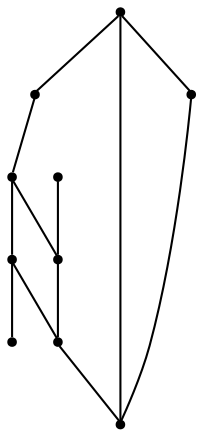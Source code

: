 graph {
  node [shape=point,comment="{\"directed\":false,\"doi\":\"10.1007/978-3-030-68766-3_17\",\"figure\":\"2\"}"]

  v0 [pos="1390.4110514030572,438.1698392355153"]
  v1 [pos="1357.0734880681593,404.8319015516758"]
  v2 [pos="1357.0724070650585,438.1698392355153"]
  v3 [pos="1323.7337627270604,404.8316034846209"]
  v4 [pos="1257.0564740510636,271.47761128500997"]
  v5 [pos="1257.0564740510636,254.80849340956274"]
  v6 [pos="1257.0564740510636,238.13937553411552"]
  v7 [pos="1257.0575550541644,204.80144977295822"]
  v8 [pos="1223.718910716166,271.477921274747"]
  v9 [pos="1423.7507767441562,438.1701412767976"]

  v0 -- v5 [id="-1",pos="1390.4110514030572,438.1698392355153 1390.413149820841,254.80984464687833 1390.413149820841,254.80984464687833 1390.413149820841,254.80984464687833 1257.0564740510636,254.80849340956274 1257.0564740510636,254.80849340956274 1257.0564740510636,254.80849340956274"]
  v2 -- v6 [id="-2",pos="1357.0724070650585,438.1698392355153 1190.3812837928508,438.1701412767976 1190.3812837928508,438.1701412767976 1190.3812837928508,438.1701412767976 1190.3812837928508,238.1407267714311 1190.3812837928508,238.1407267714311 1190.3812837928508,238.1407267714311 1257.0564740510636,238.13937553411552 1257.0564740510636,238.13937553411552 1257.0564740510636,238.13937553411552"]
  v0 -- v9 [id="-3",pos="1390.4110514030572,438.1698392355153 1423.7507767441562,438.1701412767976 1423.7507767441562,438.1701412767976 1423.7507767441562,438.1701412767976"]
  v1 -- v2 [id="-4",pos="1357.0734880681593,404.8319015516758 1357.0724070650585,438.1698392355153 1357.0724070650585,438.1698392355153 1357.0724070650585,438.1698392355153"]
  v3 -- v4 [id="-5",pos="1323.7337627270604,404.8316034846209 1323.7358611448444,304.8130332829061 1323.7358611448444,304.8130332829061 1323.7358611448444,304.8130332829061 1257.0585724688476,304.8130332829061 1257.0585724688476,304.8130332829061 1257.0585724688476,304.8130332829061 1257.0564740510636,271.47761128500997 1257.0564740510636,271.47761128500997 1257.0564740510636,271.47761128500997"]
  v3 -- v1 [id="-6",pos="1323.7337627270604,404.8316034846209 1357.0734880681593,404.8319015516758 1357.0734880681593,404.8319015516758 1357.0734880681593,404.8319015516758"]
  v8 -- v4 [id="-7",pos="1223.718910716166,271.477921274747 1257.0564740510636,271.47761128500997 1257.0564740510636,271.47761128500997 1257.0564740510636,271.47761128500997"]
  v3 -- v8 [id="-8",pos="1323.7337627270604,404.8316034846209 1290.397216806846,404.8319055259032 1290.397216806846,404.8319055259032 1290.397216806846,404.8319055259032 1290.397216806846,338.15543402411436 1290.397216806846,338.15543402411436 1290.397216806846,338.15543402411436 1223.7199281308492,338.15543402411436 1223.7199281308492,338.15543402411436 1223.7199281308492,338.15543402411436 1223.718910716166,271.477921274747 1223.718910716166,271.477921274747 1223.718910716166,271.477921274747"]
  v5 -- v4 [id="-9",pos="1257.0564740510636,254.80849340956274 1257.0564740510636,271.47761128500997 1257.0564740510636,271.47761128500997 1257.0564740510636,271.47761128500997"]
  v6 -- v5 [id="-10",pos="1257.0564740510636,238.13937553411552 1257.0564740510636,254.80849340956274 1257.0564740510636,254.80849340956274 1257.0564740510636,254.80849340956274"]
  v7 -- v6 [id="-11",pos="1257.0575550541644,204.80144977295822 1257.0564740510636,238.13937553411552 1257.0564740510636,238.13937553411552 1257.0564740510636,238.13937553411552"]
  v2 -- v0 [id="-12",pos="1357.0724070650585,438.1698392355153 1390.4110514030572,438.1698392355153 1390.4110514030572,438.1698392355153 1390.4110514030572,438.1698392355153"]
}